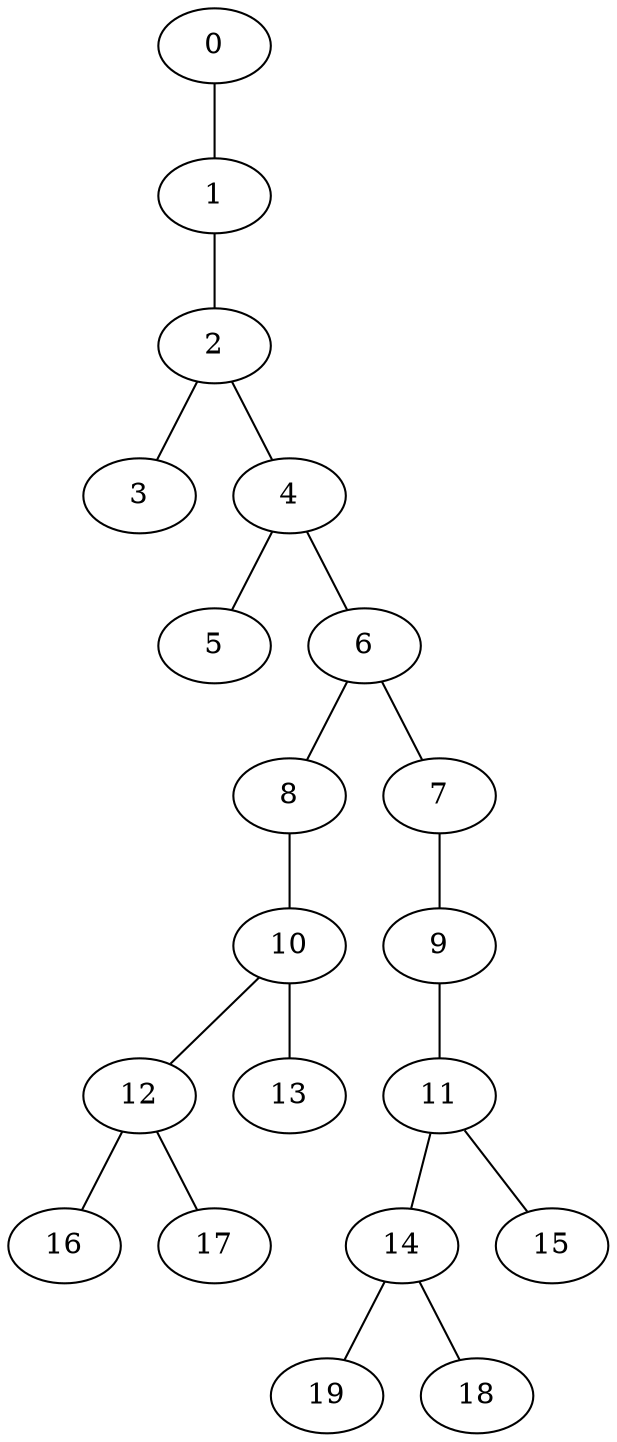 
graph graphname {
    0 -- 1
1 -- 2
2 -- 3
2 -- 4
4 -- 5
4 -- 6
6 -- 8
6 -- 7
7 -- 9
8 -- 10
9 -- 11
10 -- 12
10 -- 13
11 -- 14
11 -- 15
12 -- 16
12 -- 17
14 -- 19
14 -- 18

}
